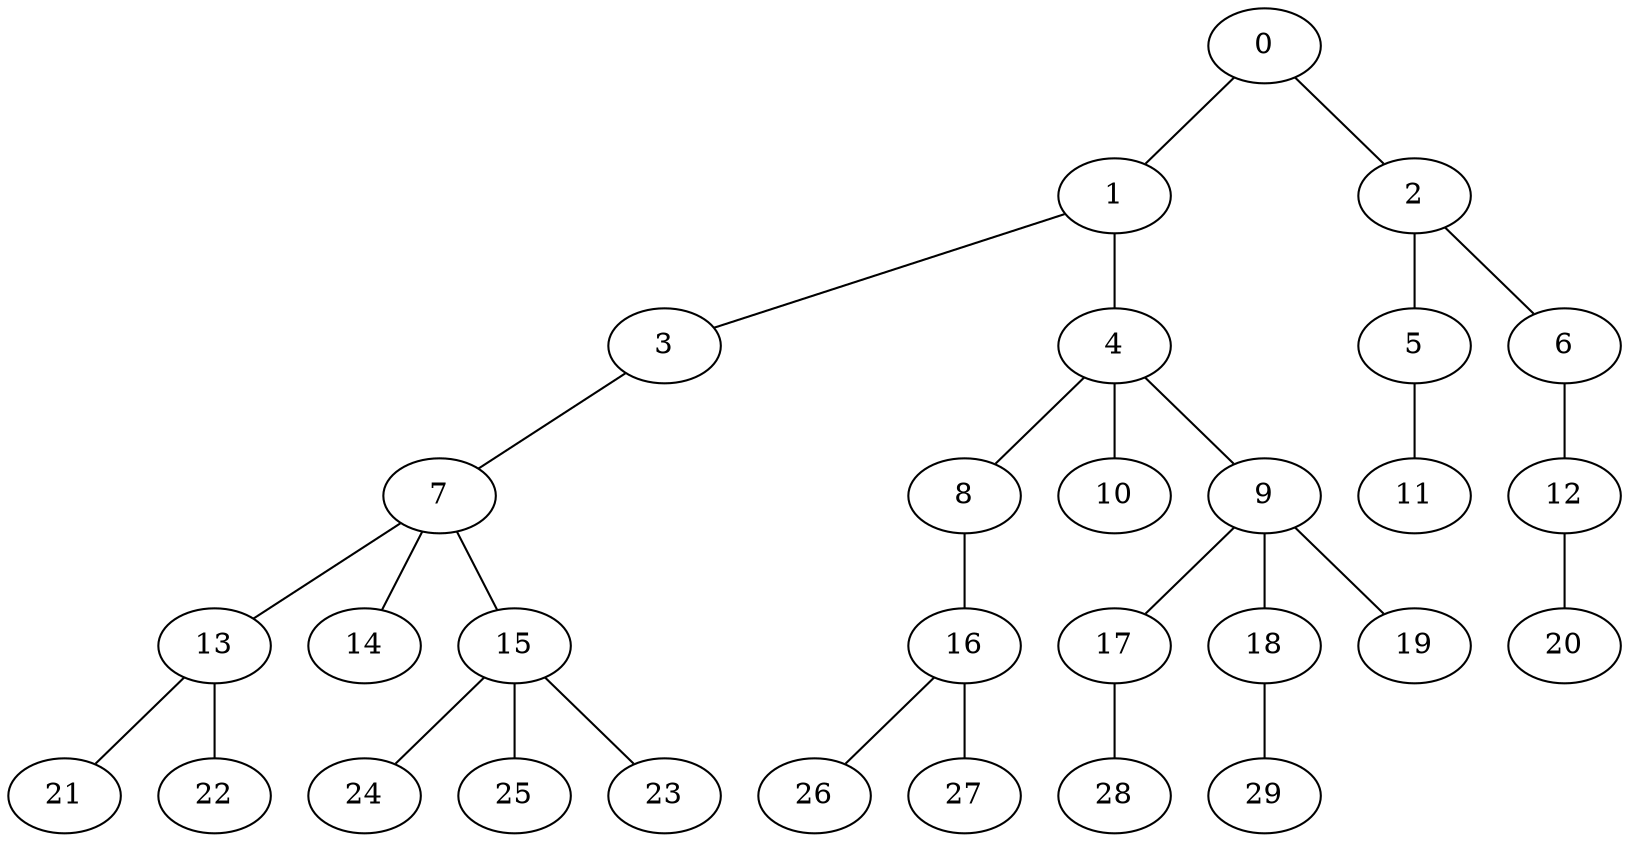 
graph graphname {
    0 -- 1
0 -- 2
1 -- 3
1 -- 4
2 -- 5
2 -- 6
3 -- 7
4 -- 8
4 -- 10
4 -- 9
5 -- 11
6 -- 12
7 -- 13
7 -- 14
7 -- 15
8 -- 16
9 -- 17
9 -- 18
9 -- 19
12 -- 20
13 -- 21
13 -- 22
15 -- 24
15 -- 25
15 -- 23
16 -- 26
16 -- 27
17 -- 28
18 -- 29

}
